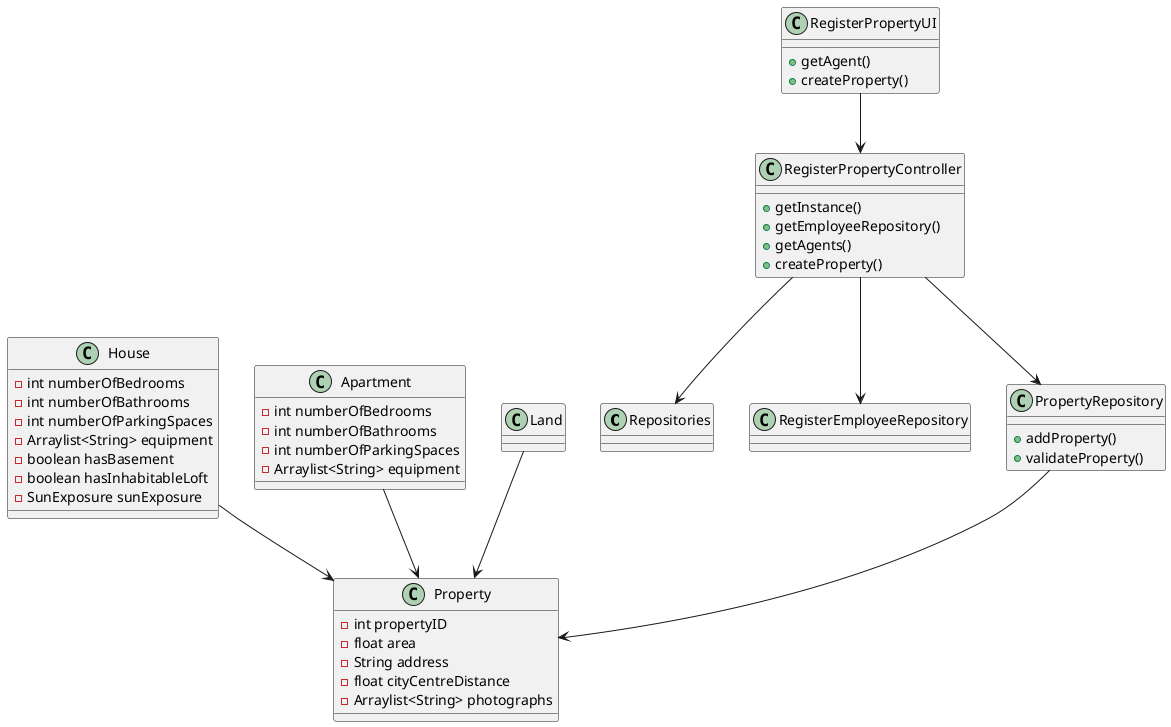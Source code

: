 @startuml

@startuml


class Repositories{
}
class RegisterEmployeeRepository{
}
class Property{
    - int propertyID
    - float area
    - String address
    - float cityCentreDistance
    - Arraylist<String> photographs
}
class House{
    - int numberOfBedrooms
    - int numberOfBathrooms
    - int numberOfParkingSpaces
    - Arraylist<String> equipment
    - boolean hasBasement
    - boolean hasInhabitableLoft
    - SunExposure sunExposure
}
class Apartment{
    - int numberOfBedrooms
    - int numberOfBathrooms
    - int numberOfParkingSpaces
    - Arraylist<String> equipment
}
class Land{

}
class RegisterPropertyUI {
    + getAgent()
    + createProperty()

}

class RegisterPropertyController {
    + getInstance()
    + getEmployeeRepository()
    + getAgents()
    + createProperty()
}

class PropertyRepository {
    + addProperty()
    + validateProperty()
}


RegisterPropertyUI --> RegisterPropertyController
RegisterPropertyController --> Repositories
RegisterPropertyController --> RegisterEmployeeRepository
RegisterPropertyController --> PropertyRepository
PropertyRepository --> Property
House --> Property
Apartment --> Property
Land --> Property

@enduml